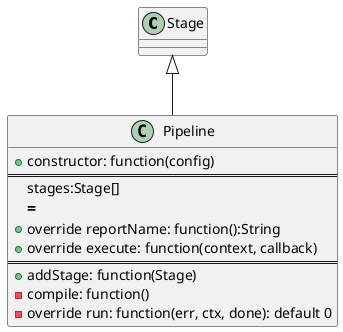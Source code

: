 # stage 

@startuml

Class  Stage

Class Pipeline {
	+constructor: function(config)
===
	stages:Stage[]
===	
	+ override reportName: function():String
	+ override execute: function(context, callback)
===
	+ addStage: function(Stage)
	- compile: function()
	- override run: function(err, ctx, done): default 0
}

Pipeline -up-|> Stage

@enduml